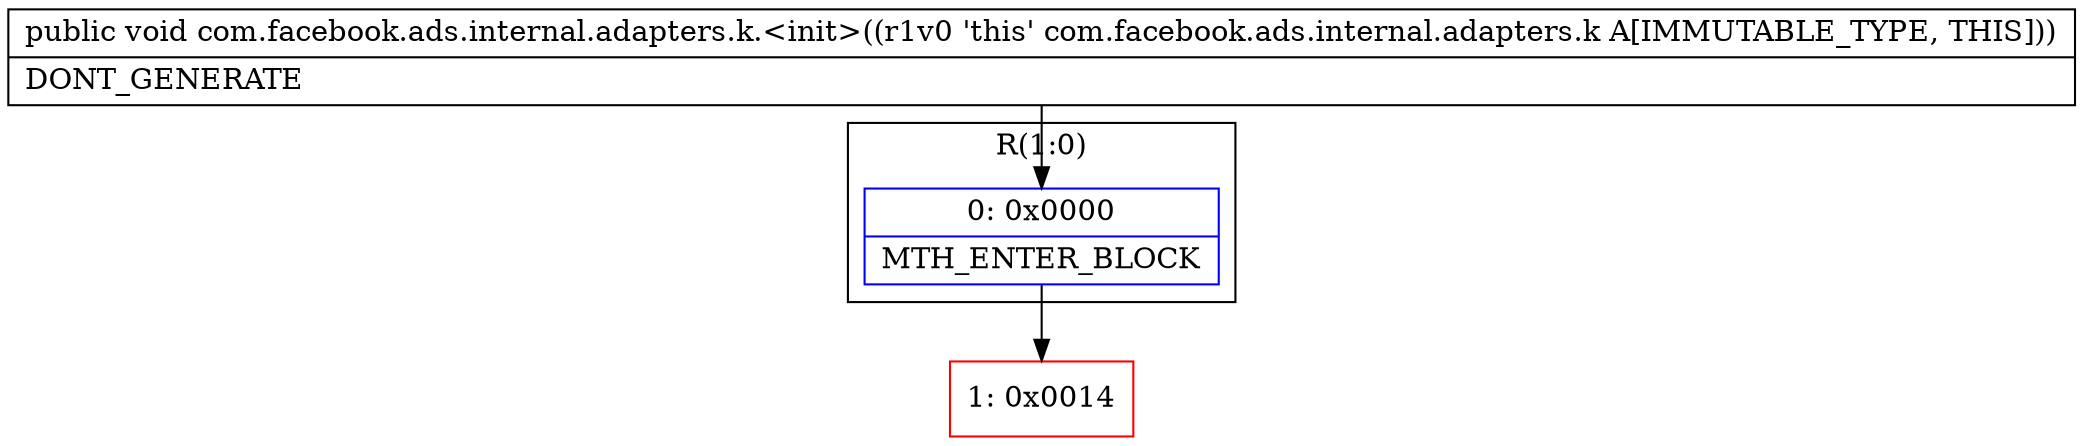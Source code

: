 digraph "CFG forcom.facebook.ads.internal.adapters.k.\<init\>()V" {
subgraph cluster_Region_667803881 {
label = "R(1:0)";
node [shape=record,color=blue];
Node_0 [shape=record,label="{0\:\ 0x0000|MTH_ENTER_BLOCK\l}"];
}
Node_1 [shape=record,color=red,label="{1\:\ 0x0014}"];
MethodNode[shape=record,label="{public void com.facebook.ads.internal.adapters.k.\<init\>((r1v0 'this' com.facebook.ads.internal.adapters.k A[IMMUTABLE_TYPE, THIS]))  | DONT_GENERATE\l}"];
MethodNode -> Node_0;
Node_0 -> Node_1;
}

